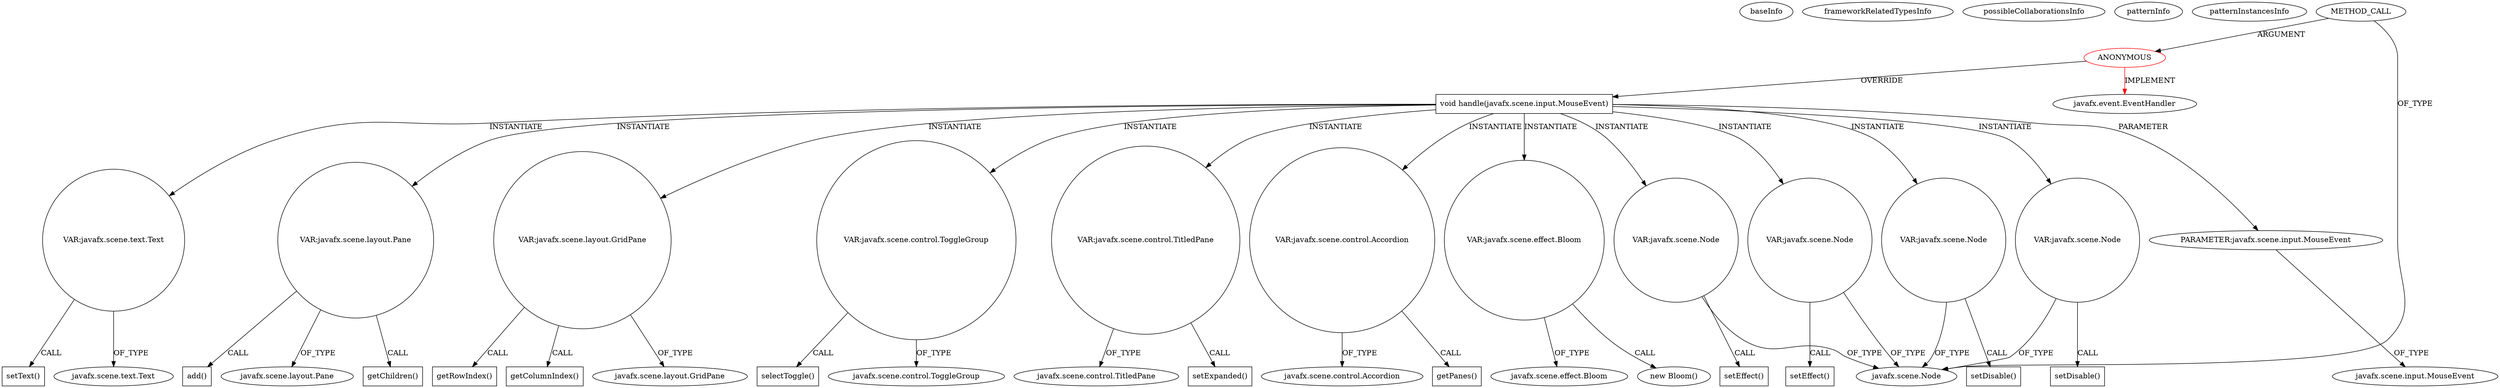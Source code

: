 digraph {
baseInfo[graphId=2147,category="pattern",isAnonymous=true,possibleRelation=false]
frameworkRelatedTypesInfo[0="javafx.event.EventHandler"]
possibleCollaborationsInfo[]
patternInfo[frequency=22.0,patternRootClient=0]
patternInstancesInfo[0="davelet-InternationalChess-JavaFX2~/davelet-InternationalChess-JavaFX2/InternationalChess-JavaFX2-master/src/cn/davelet/internationalchess/InternationalChess.java~void start(javafx.stage.Stage)~2371"]
37[label="javafx.scene.effect.Bloom",vertexType="FRAMEWORK_CLASS_TYPE",isFrameworkType=false]
36[label="VAR:javafx.scene.effect.Bloom",vertexType="VARIABLE_EXPRESION",isFrameworkType=false,shape=circle]
4[label="void handle(javafx.scene.input.MouseEvent)",vertexType="OVERRIDING_METHOD_DECLARATION",isFrameworkType=false,shape=box]
0[label="ANONYMOUS",vertexType="ROOT_ANONYMOUS_DECLARATION",isFrameworkType=false,color=red]
2[label="METHOD_CALL",vertexType="OUTSIDE_CALL",isFrameworkType=false]
26[label="VAR:javafx.scene.text.Text",vertexType="VARIABLE_EXPRESION",isFrameworkType=false,shape=circle]
12[label="VAR:javafx.scene.layout.Pane",vertexType="VARIABLE_EXPRESION",isFrameworkType=false,shape=circle]
16[label="add()",vertexType="INSIDE_CALL",isFrameworkType=false,shape=box]
14[label="javafx.scene.layout.Pane",vertexType="FRAMEWORK_CLASS_TYPE",isFrameworkType=false]
13[label="getChildren()",vertexType="INSIDE_CALL",isFrameworkType=false,shape=box]
27[label="setText()",vertexType="INSIDE_CALL",isFrameworkType=false,shape=box]
7[label="VAR:javafx.scene.layout.GridPane",vertexType="VARIABLE_EXPRESION",isFrameworkType=false,shape=circle]
1[label="javafx.event.EventHandler",vertexType="FRAMEWORK_INTERFACE_TYPE",isFrameworkType=false]
35[label="new Bloom()",vertexType="CONSTRUCTOR_CALL",isFrameworkType=false]
11[label="getRowIndex()",vertexType="INSIDE_CALL",isFrameworkType=false,shape=box]
23[label="VAR:javafx.scene.control.ToggleGroup",vertexType="VARIABLE_EXPRESION",isFrameworkType=false,shape=circle]
24[label="selectToggle()",vertexType="INSIDE_CALL",isFrameworkType=false,shape=box]
25[label="javafx.scene.control.ToggleGroup",vertexType="FRAMEWORK_CLASS_TYPE",isFrameworkType=false]
17[label="VAR:javafx.scene.control.TitledPane",vertexType="VARIABLE_EXPRESION",isFrameworkType=false,shape=circle]
19[label="javafx.scene.control.TitledPane",vertexType="FRAMEWORK_CLASS_TYPE",isFrameworkType=false]
18[label="setExpanded()",vertexType="INSIDE_CALL",isFrameworkType=false,shape=box]
28[label="javafx.scene.text.Text",vertexType="FRAMEWORK_CLASS_TYPE",isFrameworkType=false]
8[label="getColumnIndex()",vertexType="INSIDE_CALL",isFrameworkType=false,shape=box]
9[label="javafx.scene.layout.GridPane",vertexType="FRAMEWORK_CLASS_TYPE",isFrameworkType=false]
3[label="javafx.scene.Node",vertexType="FRAMEWORK_CLASS_TYPE",isFrameworkType=false]
20[label="VAR:javafx.scene.control.Accordion",vertexType="VARIABLE_EXPRESION",isFrameworkType=false,shape=circle]
22[label="javafx.scene.control.Accordion",vertexType="FRAMEWORK_CLASS_TYPE",isFrameworkType=false]
21[label="getPanes()",vertexType="INSIDE_CALL",isFrameworkType=false,shape=box]
41[label="VAR:javafx.scene.Node",vertexType="VARIABLE_EXPRESION",isFrameworkType=false,shape=circle]
42[label="setEffect()",vertexType="INSIDE_CALL",isFrameworkType=false,shape=box]
5[label="PARAMETER:javafx.scene.input.MouseEvent",vertexType="PARAMETER_DECLARATION",isFrameworkType=false]
6[label="javafx.scene.input.MouseEvent",vertexType="FRAMEWORK_CLASS_TYPE",isFrameworkType=false]
32[label="VAR:javafx.scene.Node",vertexType="VARIABLE_EXPRESION",isFrameworkType=false,shape=circle]
33[label="setEffect()",vertexType="INSIDE_CALL",isFrameworkType=false,shape=box]
38[label="VAR:javafx.scene.Node",vertexType="VARIABLE_EXPRESION",isFrameworkType=false,shape=circle]
39[label="setDisable()",vertexType="INSIDE_CALL",isFrameworkType=false,shape=box]
29[label="VAR:javafx.scene.Node",vertexType="VARIABLE_EXPRESION",isFrameworkType=false,shape=circle]
30[label="setDisable()",vertexType="INSIDE_CALL",isFrameworkType=false,shape=box]
17->19[label="OF_TYPE"]
38->39[label="CALL"]
26->28[label="OF_TYPE"]
38->3[label="OF_TYPE"]
4->23[label="INSTANTIATE"]
26->27[label="CALL"]
23->25[label="OF_TYPE"]
4->32[label="INSTANTIATE"]
2->3[label="OF_TYPE"]
4->12[label="INSTANTIATE"]
23->24[label="CALL"]
41->42[label="CALL"]
2->0[label="ARGUMENT"]
0->4[label="OVERRIDE"]
4->26[label="INSTANTIATE"]
20->22[label="OF_TYPE"]
4->5[label="PARAMETER"]
36->35[label="CALL"]
12->16[label="CALL"]
4->36[label="INSTANTIATE"]
4->20[label="INSTANTIATE"]
4->41[label="INSTANTIATE"]
17->18[label="CALL"]
4->17[label="INSTANTIATE"]
12->13[label="CALL"]
0->1[label="IMPLEMENT",color=red]
5->6[label="OF_TYPE"]
36->37[label="OF_TYPE"]
7->8[label="CALL"]
41->3[label="OF_TYPE"]
29->30[label="CALL"]
4->38[label="INSTANTIATE"]
7->11[label="CALL"]
4->29[label="INSTANTIATE"]
12->14[label="OF_TYPE"]
7->9[label="OF_TYPE"]
20->21[label="CALL"]
32->3[label="OF_TYPE"]
32->33[label="CALL"]
29->3[label="OF_TYPE"]
4->7[label="INSTANTIATE"]
}
